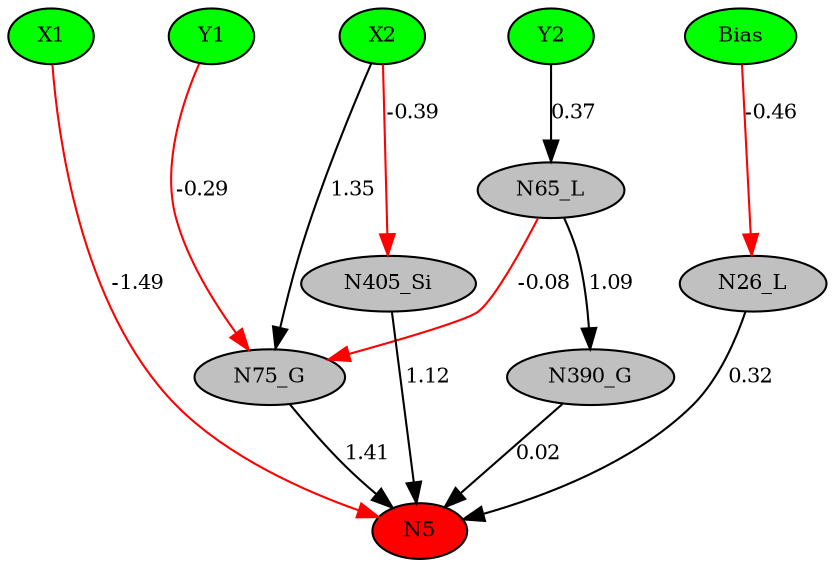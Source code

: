 digraph g { 
N0 [shape=ellipse, label=Bias,fontsize=10,height=0.1,width=0.1,style=filled,fillcolor=green]
N1[shape=ellipse label=X1,fontsize=10,height=0.1,width=0.1,style=filled,fillcolor=green]
N2[shape=ellipse label=Y1,fontsize=10,height=0.1,width=0.1,style=filled,fillcolor=green]
N3[shape=ellipse label=X2,fontsize=10,height=0.1,width=0.1,style=filled,fillcolor=green]
N4[shape=ellipse label=Y2,fontsize=10,height=0.1,width=0.1,style=filled,fillcolor=green]
N5[shape=ellipse,fontsize = 10, height = 0.1, width = 0.1, style = filled, fillcolor = red]
N26[shape=ellipse, label=N26_L,fontsize=10,height=0.1,width=0.1,style=filled,fillcolor=gray]
N65[shape=ellipse, label=N65_L,fontsize=10,height=0.1,width=0.1,style=filled,fillcolor=gray]
N75[shape=ellipse, label=N75_G,fontsize=10,height=0.1,width=0.1,style=filled,fillcolor=gray]
N390[shape=ellipse, label=N390_G,fontsize=10,height=0.1,width=0.1,style=filled,fillcolor=gray]
N405[shape=ellipse, label=N405_Si,fontsize=10,height=0.1,width=0.1,style=filled,fillcolor=gray]
N1 -> N5 [color=red] [arrowType=inv][ label=-1.49,fontsize=10]
N0 -> N26 [color=red] [arrowType=inv][ label=-0.46,fontsize=10]
N26 -> N5 [color=black] [ label=0.32,fontsize=10]
N4 -> N65 [color=black] [ label=0.37,fontsize=10]
N2 -> N75 [color=red] [arrowType=inv][ label=-0.29,fontsize=10]
N75 -> N5 [color=black] [ label=1.41,fontsize=10]
N3 -> N75 [color=black] [ label=1.35,fontsize=10]
N65 -> N75 [color=red] [arrowType=inv][ label=-0.08,fontsize=10]
N65 -> N390 [color=black] [ label=1.09,fontsize=10]
N390 -> N5 [color=black] [ label=0.02,fontsize=10]
N3 -> N405 [color=red] [arrowType=inv][ label=-0.39,fontsize=10]
N405 -> N5 [color=black] [ label=1.12,fontsize=10]
 { rank=same; 
N5
 } 
 { rank=same; 
N1 ->N2 ->N3 ->N4 ->N0 [style=invis]
 } 
}
